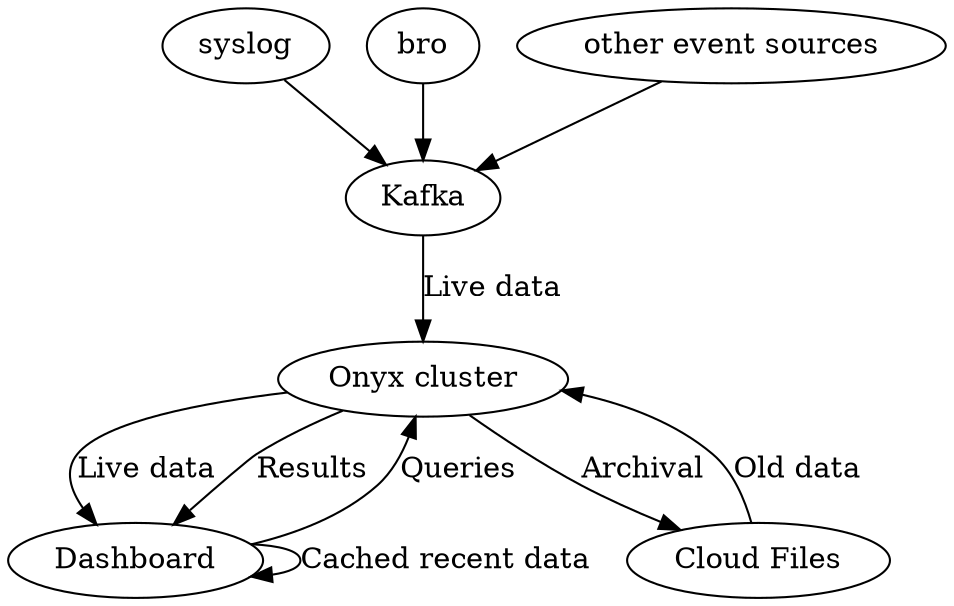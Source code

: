 digraph desdemona {
        onyx [label="Onyx cluster"];

        subgraph frontend {
                dashboard [label="Dashboard"];                
        }       

        dashboard -> dashboard [label="Cached recent data"];        
        dashboard -> onyx [label="Queries"];
        onyx -> dashboard [label="Live data"];
        onyx -> dashboard [label="Results"];     

        subgraph envs {
                syslog;                
                bro [label="bro"];                
                misc [label="other event sources"];               
        }

        kafka [label="Kafka"];                
        syslog, bro, misc -> kafka;
        kafka -> onyx [label="Live data"];        

        cloudfiles [label="Cloud Files"];
        cloudfiles -> onyx [label="Old data"];        
        onyx -> cloudfiles [label="Archival"];        
}
